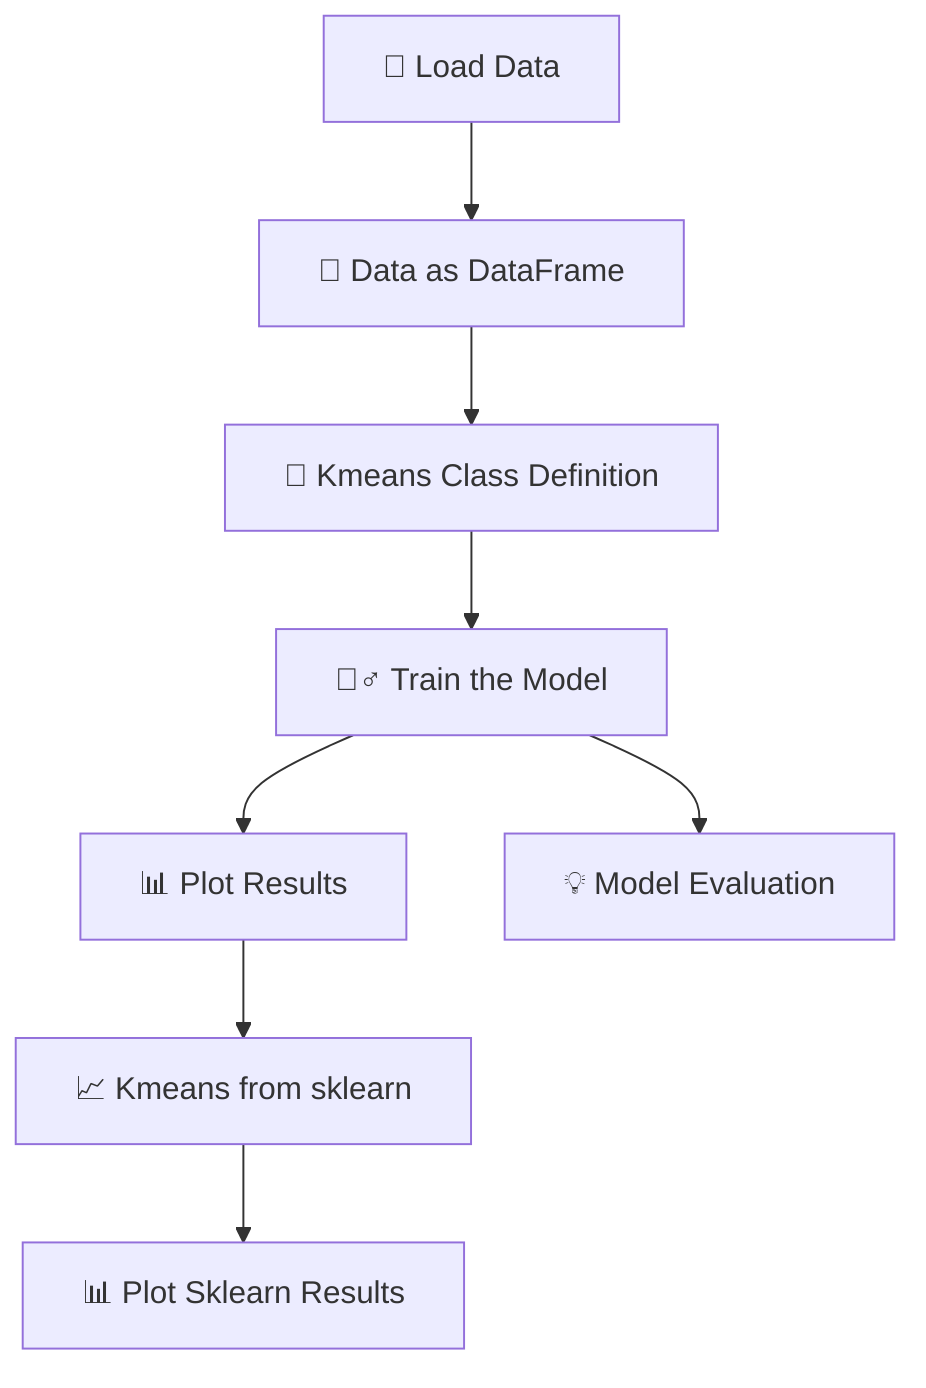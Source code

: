 graph TD;
    A["📁 Load Data"] --> B["💾 Data as DataFrame"];
    B --> C["🤖 Kmeans Class Definition"];
    C --> D["🏋️‍♂️ Train the Model"];
    D --> E["📊 Plot Results"];
    E --> F["📈 Kmeans from sklearn"];
    F --> G["📊 Plot Sklearn Results"];
    D --> H["💡 Model Evaluation"];